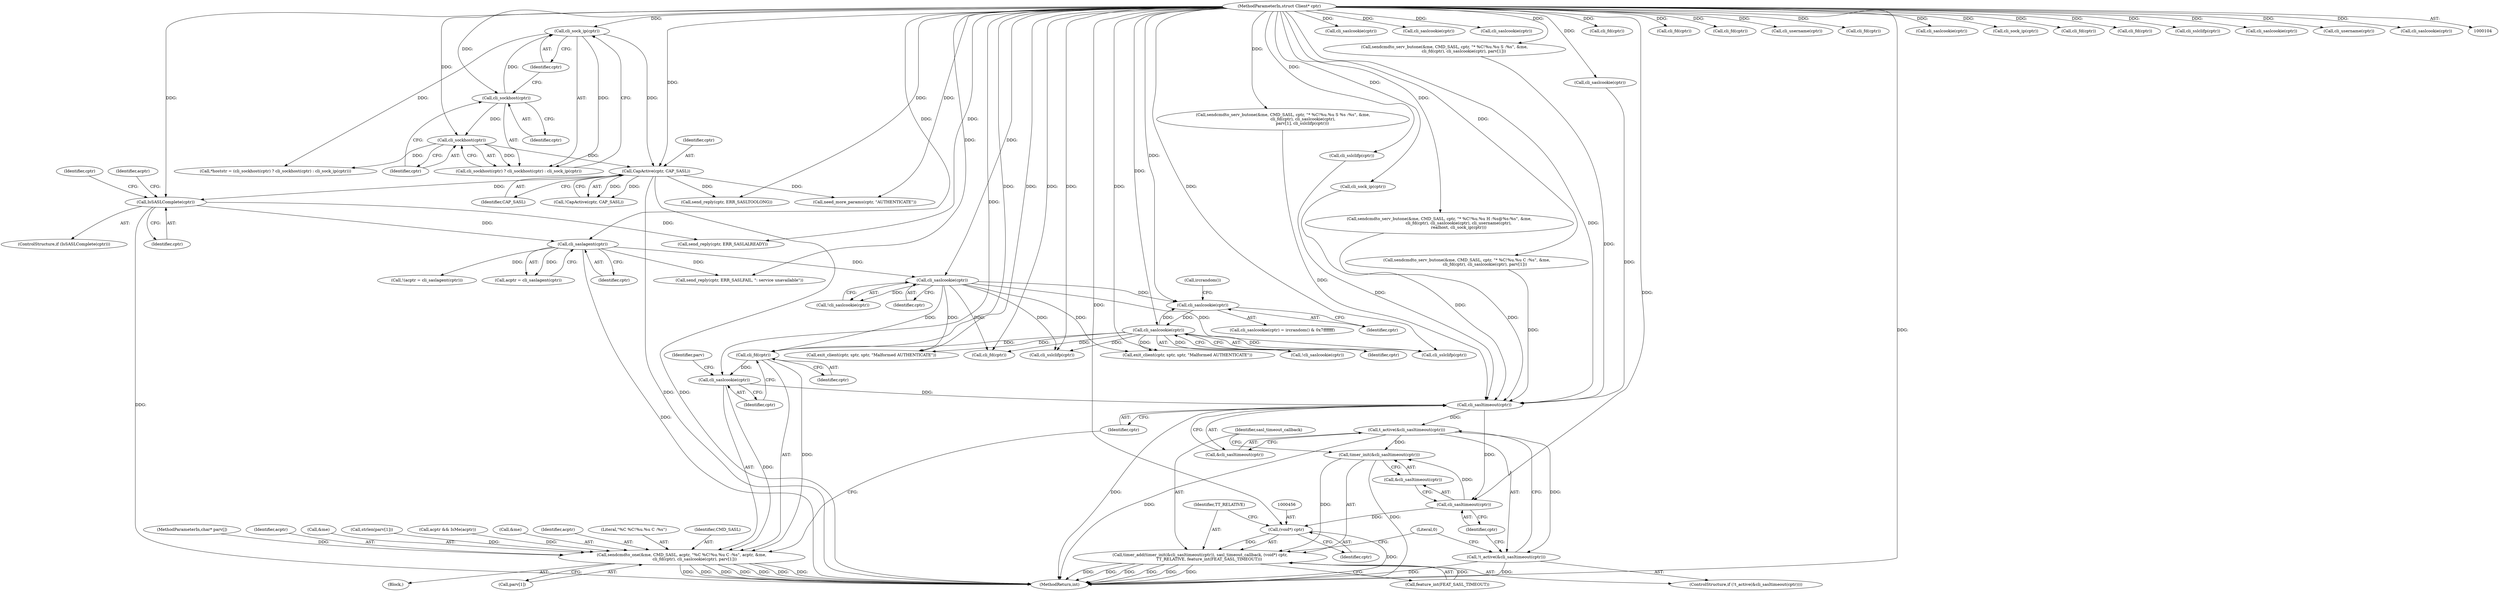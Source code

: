 digraph "0_nefarious2_f50a84bad996d438e7b31b9e74c32a41e43f8be5@pointer" {
"1000337" [label="(Call,cli_fd(cptr))"];
"1000216" [label="(Call,cli_saslcookie(cptr))"];
"1000210" [label="(Call,cli_saslcookie(cptr))"];
"1000204" [label="(Call,cli_saslcookie(cptr))"];
"1000163" [label="(Call,cli_saslagent(cptr))"];
"1000153" [label="(Call,IsSASLComplete(cptr))"];
"1000128" [label="(Call,CapActive(cptr, CAP_SASL))"];
"1000124" [label="(Call,cli_sock_ip(cptr))"];
"1000120" [label="(Call,cli_sockhost(cptr))"];
"1000105" [label="(MethodParameterIn,struct Client* cptr)"];
"1000122" [label="(Call,cli_sockhost(cptr))"];
"1000328" [label="(Call,sendcmdto_one(&me, CMD_SASL, acptr, \"%C %C!%u.%u C :%s\", acptr, &me,\n                    cli_fd(cptr), cli_saslcookie(cptr), parv[1]))"];
"1000339" [label="(Call,cli_saslcookie(cptr))"];
"1000447" [label="(Call,cli_sasltimeout(cptr))"];
"1000445" [label="(Call,t_active(&cli_sasltimeout(cptr)))"];
"1000444" [label="(Call,!t_active(&cli_sasltimeout(cptr)))"];
"1000450" [label="(Call,timer_init(&cli_sasltimeout(cptr)))"];
"1000449" [label="(Call,timer_add(timer_init(&cli_sasltimeout(cptr)), sasl_timeout_callback, (void*) cptr,\n              TT_RELATIVE, feature_int(FEAT_SASL_TIMEOUT)))"];
"1000452" [label="(Call,cli_sasltimeout(cptr))"];
"1000455" [label="(Call,(void*) cptr)"];
"1000163" [label="(Call,cli_saslagent(cptr))"];
"1000156" [label="(Call,send_reply(cptr, ERR_SASLALREADY))"];
"1000191" [label="(Call,send_reply(cptr, ERR_SASLFAIL, \": service unavailable\"))"];
"1000371" [label="(Call,cli_sslclifp(cptr))"];
"1000161" [label="(Call,acptr = cli_saslagent(cptr))"];
"1000448" [label="(Identifier,cptr)"];
"1000213" [label="(Call,ircrandom())"];
"1000125" [label="(Identifier,cptr)"];
"1000143" [label="(Call,strlen(parv[1]))"];
"1000281" [label="(Call,cli_saslcookie(cptr))"];
"1000154" [label="(Identifier,cptr)"];
"1000196" [label="(Call,acptr && IsMe(acptr))"];
"1000391" [label="(Call,sendcmdto_serv_butone(&me, CMD_SASL, cptr, \"* %C!%u.%u S :%s\", &me,\n                              cli_fd(cptr), cli_saslcookie(cptr), parv[1]))"];
"1000419" [label="(Call,cli_saslcookie(cptr))"];
"1000327" [label="(Block,)"];
"1000463" [label="(MethodReturn,int)"];
"1000438" [label="(Call,cli_saslcookie(cptr))"];
"1000436" [label="(Call,cli_fd(cptr))"];
"1000449" [label="(Call,timer_add(timer_init(&cli_sasltimeout(cptr)), sasl_timeout_callback, (void*) cptr,\n              TT_RELATIVE, feature_int(FEAT_SASL_TIMEOUT)))"];
"1000123" [label="(Identifier,cptr)"];
"1000300" [label="(Call,cli_saslcookie(cptr))"];
"1000454" [label="(Identifier,sasl_timeout_callback)"];
"1000340" [label="(Identifier,cptr)"];
"1000373" [label="(Call,sendcmdto_serv_butone(&me, CMD_SASL, cptr, \"* %C!%u.%u S %s :%s\", &me,\n                               cli_fd(cptr), cli_saslcookie(cptr),\n                              parv[1], cli_sslclifp(cptr)))"];
"1000127" [label="(Call,!CapActive(cptr, CAP_SASL))"];
"1000328" [label="(Call,sendcmdto_one(&me, CMD_SASL, acptr, \"%C %C!%u.%u C :%s\", acptr, &me,\n                    cli_fd(cptr), cli_saslcookie(cptr), parv[1]))"];
"1000286" [label="(Call,cli_sslclifp(cptr))"];
"1000211" [label="(Identifier,cptr)"];
"1000203" [label="(Call,!cli_saslcookie(cptr))"];
"1000339" [label="(Call,cli_saslcookie(cptr))"];
"1000205" [label="(Identifier,cptr)"];
"1000329" [label="(Call,&me)"];
"1000149" [label="(Call,send_reply(cptr, ERR_SASLTOOLONG))"];
"1000363" [label="(Call,exit_client(cptr, sptr, sptr, \"Malformed AUTHENTICATE\"))"];
"1000417" [label="(Call,cli_fd(cptr))"];
"1000260" [label="(Call,exit_client(cptr, sptr, sptr, \"Malformed AUTHENTICATE\"))"];
"1000164" [label="(Identifier,cptr)"];
"1000381" [label="(Call,cli_fd(cptr))"];
"1000399" [label="(Call,cli_fd(cptr))"];
"1000452" [label="(Call,cli_sasltimeout(cptr))"];
"1000332" [label="(Identifier,acptr)"];
"1000421" [label="(Call,cli_username(cptr))"];
"1000298" [label="(Call,cli_fd(cptr))"];
"1000333" [label="(Literal,\"%C %C!%u.%u C :%s\")"];
"1000342" [label="(Identifier,parv)"];
"1000117" [label="(Call,*hoststr = (cli_sockhost(cptr) ? cli_sockhost(cptr) : cli_sock_ip(cptr)))"];
"1000451" [label="(Call,&cli_sasltimeout(cptr))"];
"1000160" [label="(Call,!(acptr = cli_saslagent(cptr)))"];
"1000217" [label="(Identifier,cptr)"];
"1000268" [label="(Call,cli_sslclifp(cptr))"];
"1000119" [label="(Call,cli_sockhost(cptr) ? cli_sockhost(cptr) : cli_sock_ip(cptr))"];
"1000157" [label="(Identifier,cptr)"];
"1000324" [label="(Call,cli_sock_ip(cptr))"];
"1000401" [label="(Call,cli_saslcookie(cptr))"];
"1000138" [label="(Call,need_more_params(cptr, \"AUTHENTICATE\"))"];
"1000129" [label="(Identifier,cptr)"];
"1000128" [label="(Call,CapActive(cptr, CAP_SASL))"];
"1000457" [label="(Identifier,cptr)"];
"1000215" [label="(Call,!cli_saslcookie(cptr))"];
"1000424" [label="(Call,cli_sock_ip(cptr))"];
"1000279" [label="(Call,cli_fd(cptr))"];
"1000317" [label="(Call,cli_fd(cptr))"];
"1000122" [label="(Call,cli_sockhost(cptr))"];
"1000130" [label="(Identifier,CAP_SASL)"];
"1000209" [label="(Call,cli_saslcookie(cptr) = ircrandom() & 0x7fffffff)"];
"1000450" [label="(Call,timer_init(&cli_sasltimeout(cptr)))"];
"1000458" [label="(Identifier,TT_RELATIVE)"];
"1000445" [label="(Call,t_active(&cli_sasltimeout(cptr)))"];
"1000338" [label="(Identifier,cptr)"];
"1000443" [label="(ControlStructure,if (!t_active(&cli_sasltimeout(cptr))))"];
"1000121" [label="(Identifier,cptr)"];
"1000153" [label="(Call,IsSASLComplete(cptr))"];
"1000453" [label="(Identifier,cptr)"];
"1000409" [label="(Call,sendcmdto_serv_butone(&me, CMD_SASL, cptr, \"* %C!%u.%u H :%s@%s:%s\", &me,\n                              cli_fd(cptr), cli_saslcookie(cptr), cli_username(cptr),\n                              realhost, cli_sock_ip(cptr)))"];
"1000120" [label="(Call,cli_sockhost(cptr))"];
"1000446" [label="(Call,&cli_sasltimeout(cptr))"];
"1000388" [label="(Call,cli_sslclifp(cptr))"];
"1000124" [label="(Call,cli_sock_ip(cptr))"];
"1000459" [label="(Call,feature_int(FEAT_SASL_TIMEOUT))"];
"1000331" [label="(Identifier,CMD_SASL)"];
"1000162" [label="(Identifier,acptr)"];
"1000108" [label="(MethodParameterIn,char* parv[])"];
"1000204" [label="(Call,cli_saslcookie(cptr))"];
"1000447" [label="(Call,cli_sasltimeout(cptr))"];
"1000216" [label="(Call,cli_saslcookie(cptr))"];
"1000334" [label="(Identifier,acptr)"];
"1000444" [label="(Call,!t_active(&cli_sasltimeout(cptr)))"];
"1000383" [label="(Call,cli_saslcookie(cptr))"];
"1000210" [label="(Call,cli_saslcookie(cptr))"];
"1000341" [label="(Call,parv[1])"];
"1000462" [label="(Literal,0)"];
"1000428" [label="(Call,sendcmdto_serv_butone(&me, CMD_SASL, cptr, \"* %C!%u.%u C :%s\", &me,\n                            cli_fd(cptr), cli_saslcookie(cptr), parv[1]))"];
"1000337" [label="(Call,cli_fd(cptr))"];
"1000335" [label="(Call,&me)"];
"1000105" [label="(MethodParameterIn,struct Client* cptr)"];
"1000321" [label="(Call,cli_username(cptr))"];
"1000152" [label="(ControlStructure,if (IsSASLComplete(cptr)))"];
"1000319" [label="(Call,cli_saslcookie(cptr))"];
"1000455" [label="(Call,(void*) cptr)"];
"1000337" -> "1000328"  [label="AST: "];
"1000337" -> "1000338"  [label="CFG: "];
"1000338" -> "1000337"  [label="AST: "];
"1000340" -> "1000337"  [label="CFG: "];
"1000337" -> "1000328"  [label="DDG: "];
"1000216" -> "1000337"  [label="DDG: "];
"1000204" -> "1000337"  [label="DDG: "];
"1000105" -> "1000337"  [label="DDG: "];
"1000337" -> "1000339"  [label="DDG: "];
"1000216" -> "1000215"  [label="AST: "];
"1000216" -> "1000217"  [label="CFG: "];
"1000217" -> "1000216"  [label="AST: "];
"1000215" -> "1000216"  [label="CFG: "];
"1000216" -> "1000210"  [label="DDG: "];
"1000216" -> "1000215"  [label="DDG: "];
"1000210" -> "1000216"  [label="DDG: "];
"1000105" -> "1000216"  [label="DDG: "];
"1000216" -> "1000260"  [label="DDG: "];
"1000216" -> "1000268"  [label="DDG: "];
"1000216" -> "1000363"  [label="DDG: "];
"1000216" -> "1000371"  [label="DDG: "];
"1000216" -> "1000436"  [label="DDG: "];
"1000210" -> "1000209"  [label="AST: "];
"1000210" -> "1000211"  [label="CFG: "];
"1000211" -> "1000210"  [label="AST: "];
"1000213" -> "1000210"  [label="CFG: "];
"1000204" -> "1000210"  [label="DDG: "];
"1000105" -> "1000210"  [label="DDG: "];
"1000204" -> "1000203"  [label="AST: "];
"1000204" -> "1000205"  [label="CFG: "];
"1000205" -> "1000204"  [label="AST: "];
"1000203" -> "1000204"  [label="CFG: "];
"1000204" -> "1000203"  [label="DDG: "];
"1000163" -> "1000204"  [label="DDG: "];
"1000105" -> "1000204"  [label="DDG: "];
"1000204" -> "1000260"  [label="DDG: "];
"1000204" -> "1000268"  [label="DDG: "];
"1000204" -> "1000363"  [label="DDG: "];
"1000204" -> "1000371"  [label="DDG: "];
"1000204" -> "1000436"  [label="DDG: "];
"1000163" -> "1000161"  [label="AST: "];
"1000163" -> "1000164"  [label="CFG: "];
"1000164" -> "1000163"  [label="AST: "];
"1000161" -> "1000163"  [label="CFG: "];
"1000163" -> "1000463"  [label="DDG: "];
"1000163" -> "1000160"  [label="DDG: "];
"1000163" -> "1000161"  [label="DDG: "];
"1000153" -> "1000163"  [label="DDG: "];
"1000105" -> "1000163"  [label="DDG: "];
"1000163" -> "1000191"  [label="DDG: "];
"1000153" -> "1000152"  [label="AST: "];
"1000153" -> "1000154"  [label="CFG: "];
"1000154" -> "1000153"  [label="AST: "];
"1000157" -> "1000153"  [label="CFG: "];
"1000162" -> "1000153"  [label="CFG: "];
"1000153" -> "1000463"  [label="DDG: "];
"1000128" -> "1000153"  [label="DDG: "];
"1000105" -> "1000153"  [label="DDG: "];
"1000153" -> "1000156"  [label="DDG: "];
"1000128" -> "1000127"  [label="AST: "];
"1000128" -> "1000130"  [label="CFG: "];
"1000129" -> "1000128"  [label="AST: "];
"1000130" -> "1000128"  [label="AST: "];
"1000127" -> "1000128"  [label="CFG: "];
"1000128" -> "1000463"  [label="DDG: "];
"1000128" -> "1000463"  [label="DDG: "];
"1000128" -> "1000127"  [label="DDG: "];
"1000128" -> "1000127"  [label="DDG: "];
"1000124" -> "1000128"  [label="DDG: "];
"1000122" -> "1000128"  [label="DDG: "];
"1000105" -> "1000128"  [label="DDG: "];
"1000128" -> "1000138"  [label="DDG: "];
"1000128" -> "1000149"  [label="DDG: "];
"1000124" -> "1000119"  [label="AST: "];
"1000124" -> "1000125"  [label="CFG: "];
"1000125" -> "1000124"  [label="AST: "];
"1000119" -> "1000124"  [label="CFG: "];
"1000124" -> "1000117"  [label="DDG: "];
"1000124" -> "1000119"  [label="DDG: "];
"1000120" -> "1000124"  [label="DDG: "];
"1000105" -> "1000124"  [label="DDG: "];
"1000120" -> "1000119"  [label="AST: "];
"1000120" -> "1000121"  [label="CFG: "];
"1000121" -> "1000120"  [label="AST: "];
"1000123" -> "1000120"  [label="CFG: "];
"1000125" -> "1000120"  [label="CFG: "];
"1000105" -> "1000120"  [label="DDG: "];
"1000120" -> "1000122"  [label="DDG: "];
"1000105" -> "1000104"  [label="AST: "];
"1000105" -> "1000463"  [label="DDG: "];
"1000105" -> "1000122"  [label="DDG: "];
"1000105" -> "1000138"  [label="DDG: "];
"1000105" -> "1000149"  [label="DDG: "];
"1000105" -> "1000156"  [label="DDG: "];
"1000105" -> "1000191"  [label="DDG: "];
"1000105" -> "1000260"  [label="DDG: "];
"1000105" -> "1000268"  [label="DDG: "];
"1000105" -> "1000279"  [label="DDG: "];
"1000105" -> "1000281"  [label="DDG: "];
"1000105" -> "1000286"  [label="DDG: "];
"1000105" -> "1000298"  [label="DDG: "];
"1000105" -> "1000300"  [label="DDG: "];
"1000105" -> "1000317"  [label="DDG: "];
"1000105" -> "1000319"  [label="DDG: "];
"1000105" -> "1000321"  [label="DDG: "];
"1000105" -> "1000324"  [label="DDG: "];
"1000105" -> "1000339"  [label="DDG: "];
"1000105" -> "1000363"  [label="DDG: "];
"1000105" -> "1000371"  [label="DDG: "];
"1000105" -> "1000373"  [label="DDG: "];
"1000105" -> "1000381"  [label="DDG: "];
"1000105" -> "1000383"  [label="DDG: "];
"1000105" -> "1000388"  [label="DDG: "];
"1000105" -> "1000391"  [label="DDG: "];
"1000105" -> "1000399"  [label="DDG: "];
"1000105" -> "1000401"  [label="DDG: "];
"1000105" -> "1000409"  [label="DDG: "];
"1000105" -> "1000417"  [label="DDG: "];
"1000105" -> "1000419"  [label="DDG: "];
"1000105" -> "1000421"  [label="DDG: "];
"1000105" -> "1000424"  [label="DDG: "];
"1000105" -> "1000428"  [label="DDG: "];
"1000105" -> "1000436"  [label="DDG: "];
"1000105" -> "1000438"  [label="DDG: "];
"1000105" -> "1000447"  [label="DDG: "];
"1000105" -> "1000452"  [label="DDG: "];
"1000105" -> "1000455"  [label="DDG: "];
"1000122" -> "1000119"  [label="AST: "];
"1000122" -> "1000123"  [label="CFG: "];
"1000123" -> "1000122"  [label="AST: "];
"1000119" -> "1000122"  [label="CFG: "];
"1000122" -> "1000117"  [label="DDG: "];
"1000122" -> "1000119"  [label="DDG: "];
"1000328" -> "1000327"  [label="AST: "];
"1000328" -> "1000341"  [label="CFG: "];
"1000329" -> "1000328"  [label="AST: "];
"1000331" -> "1000328"  [label="AST: "];
"1000332" -> "1000328"  [label="AST: "];
"1000333" -> "1000328"  [label="AST: "];
"1000334" -> "1000328"  [label="AST: "];
"1000335" -> "1000328"  [label="AST: "];
"1000339" -> "1000328"  [label="AST: "];
"1000341" -> "1000328"  [label="AST: "];
"1000448" -> "1000328"  [label="CFG: "];
"1000328" -> "1000463"  [label="DDG: "];
"1000328" -> "1000463"  [label="DDG: "];
"1000328" -> "1000463"  [label="DDG: "];
"1000328" -> "1000463"  [label="DDG: "];
"1000328" -> "1000463"  [label="DDG: "];
"1000328" -> "1000463"  [label="DDG: "];
"1000328" -> "1000463"  [label="DDG: "];
"1000196" -> "1000328"  [label="DDG: "];
"1000339" -> "1000328"  [label="DDG: "];
"1000143" -> "1000328"  [label="DDG: "];
"1000108" -> "1000328"  [label="DDG: "];
"1000339" -> "1000340"  [label="CFG: "];
"1000340" -> "1000339"  [label="AST: "];
"1000342" -> "1000339"  [label="CFG: "];
"1000339" -> "1000447"  [label="DDG: "];
"1000447" -> "1000446"  [label="AST: "];
"1000447" -> "1000448"  [label="CFG: "];
"1000448" -> "1000447"  [label="AST: "];
"1000446" -> "1000447"  [label="CFG: "];
"1000447" -> "1000463"  [label="DDG: "];
"1000447" -> "1000445"  [label="DDG: "];
"1000373" -> "1000447"  [label="DDG: "];
"1000286" -> "1000447"  [label="DDG: "];
"1000300" -> "1000447"  [label="DDG: "];
"1000391" -> "1000447"  [label="DDG: "];
"1000409" -> "1000447"  [label="DDG: "];
"1000428" -> "1000447"  [label="DDG: "];
"1000324" -> "1000447"  [label="DDG: "];
"1000447" -> "1000452"  [label="DDG: "];
"1000445" -> "1000444"  [label="AST: "];
"1000445" -> "1000446"  [label="CFG: "];
"1000446" -> "1000445"  [label="AST: "];
"1000444" -> "1000445"  [label="CFG: "];
"1000445" -> "1000463"  [label="DDG: "];
"1000445" -> "1000444"  [label="DDG: "];
"1000445" -> "1000450"  [label="DDG: "];
"1000444" -> "1000443"  [label="AST: "];
"1000453" -> "1000444"  [label="CFG: "];
"1000462" -> "1000444"  [label="CFG: "];
"1000444" -> "1000463"  [label="DDG: "];
"1000444" -> "1000463"  [label="DDG: "];
"1000450" -> "1000449"  [label="AST: "];
"1000450" -> "1000451"  [label="CFG: "];
"1000451" -> "1000450"  [label="AST: "];
"1000454" -> "1000450"  [label="CFG: "];
"1000450" -> "1000463"  [label="DDG: "];
"1000450" -> "1000449"  [label="DDG: "];
"1000452" -> "1000450"  [label="DDG: "];
"1000449" -> "1000443"  [label="AST: "];
"1000449" -> "1000459"  [label="CFG: "];
"1000454" -> "1000449"  [label="AST: "];
"1000455" -> "1000449"  [label="AST: "];
"1000458" -> "1000449"  [label="AST: "];
"1000459" -> "1000449"  [label="AST: "];
"1000462" -> "1000449"  [label="CFG: "];
"1000449" -> "1000463"  [label="DDG: "];
"1000449" -> "1000463"  [label="DDG: "];
"1000449" -> "1000463"  [label="DDG: "];
"1000449" -> "1000463"  [label="DDG: "];
"1000449" -> "1000463"  [label="DDG: "];
"1000449" -> "1000463"  [label="DDG: "];
"1000455" -> "1000449"  [label="DDG: "];
"1000459" -> "1000449"  [label="DDG: "];
"1000452" -> "1000451"  [label="AST: "];
"1000452" -> "1000453"  [label="CFG: "];
"1000453" -> "1000452"  [label="AST: "];
"1000451" -> "1000452"  [label="CFG: "];
"1000452" -> "1000455"  [label="DDG: "];
"1000455" -> "1000457"  [label="CFG: "];
"1000456" -> "1000455"  [label="AST: "];
"1000457" -> "1000455"  [label="AST: "];
"1000458" -> "1000455"  [label="CFG: "];
"1000455" -> "1000463"  [label="DDG: "];
}
